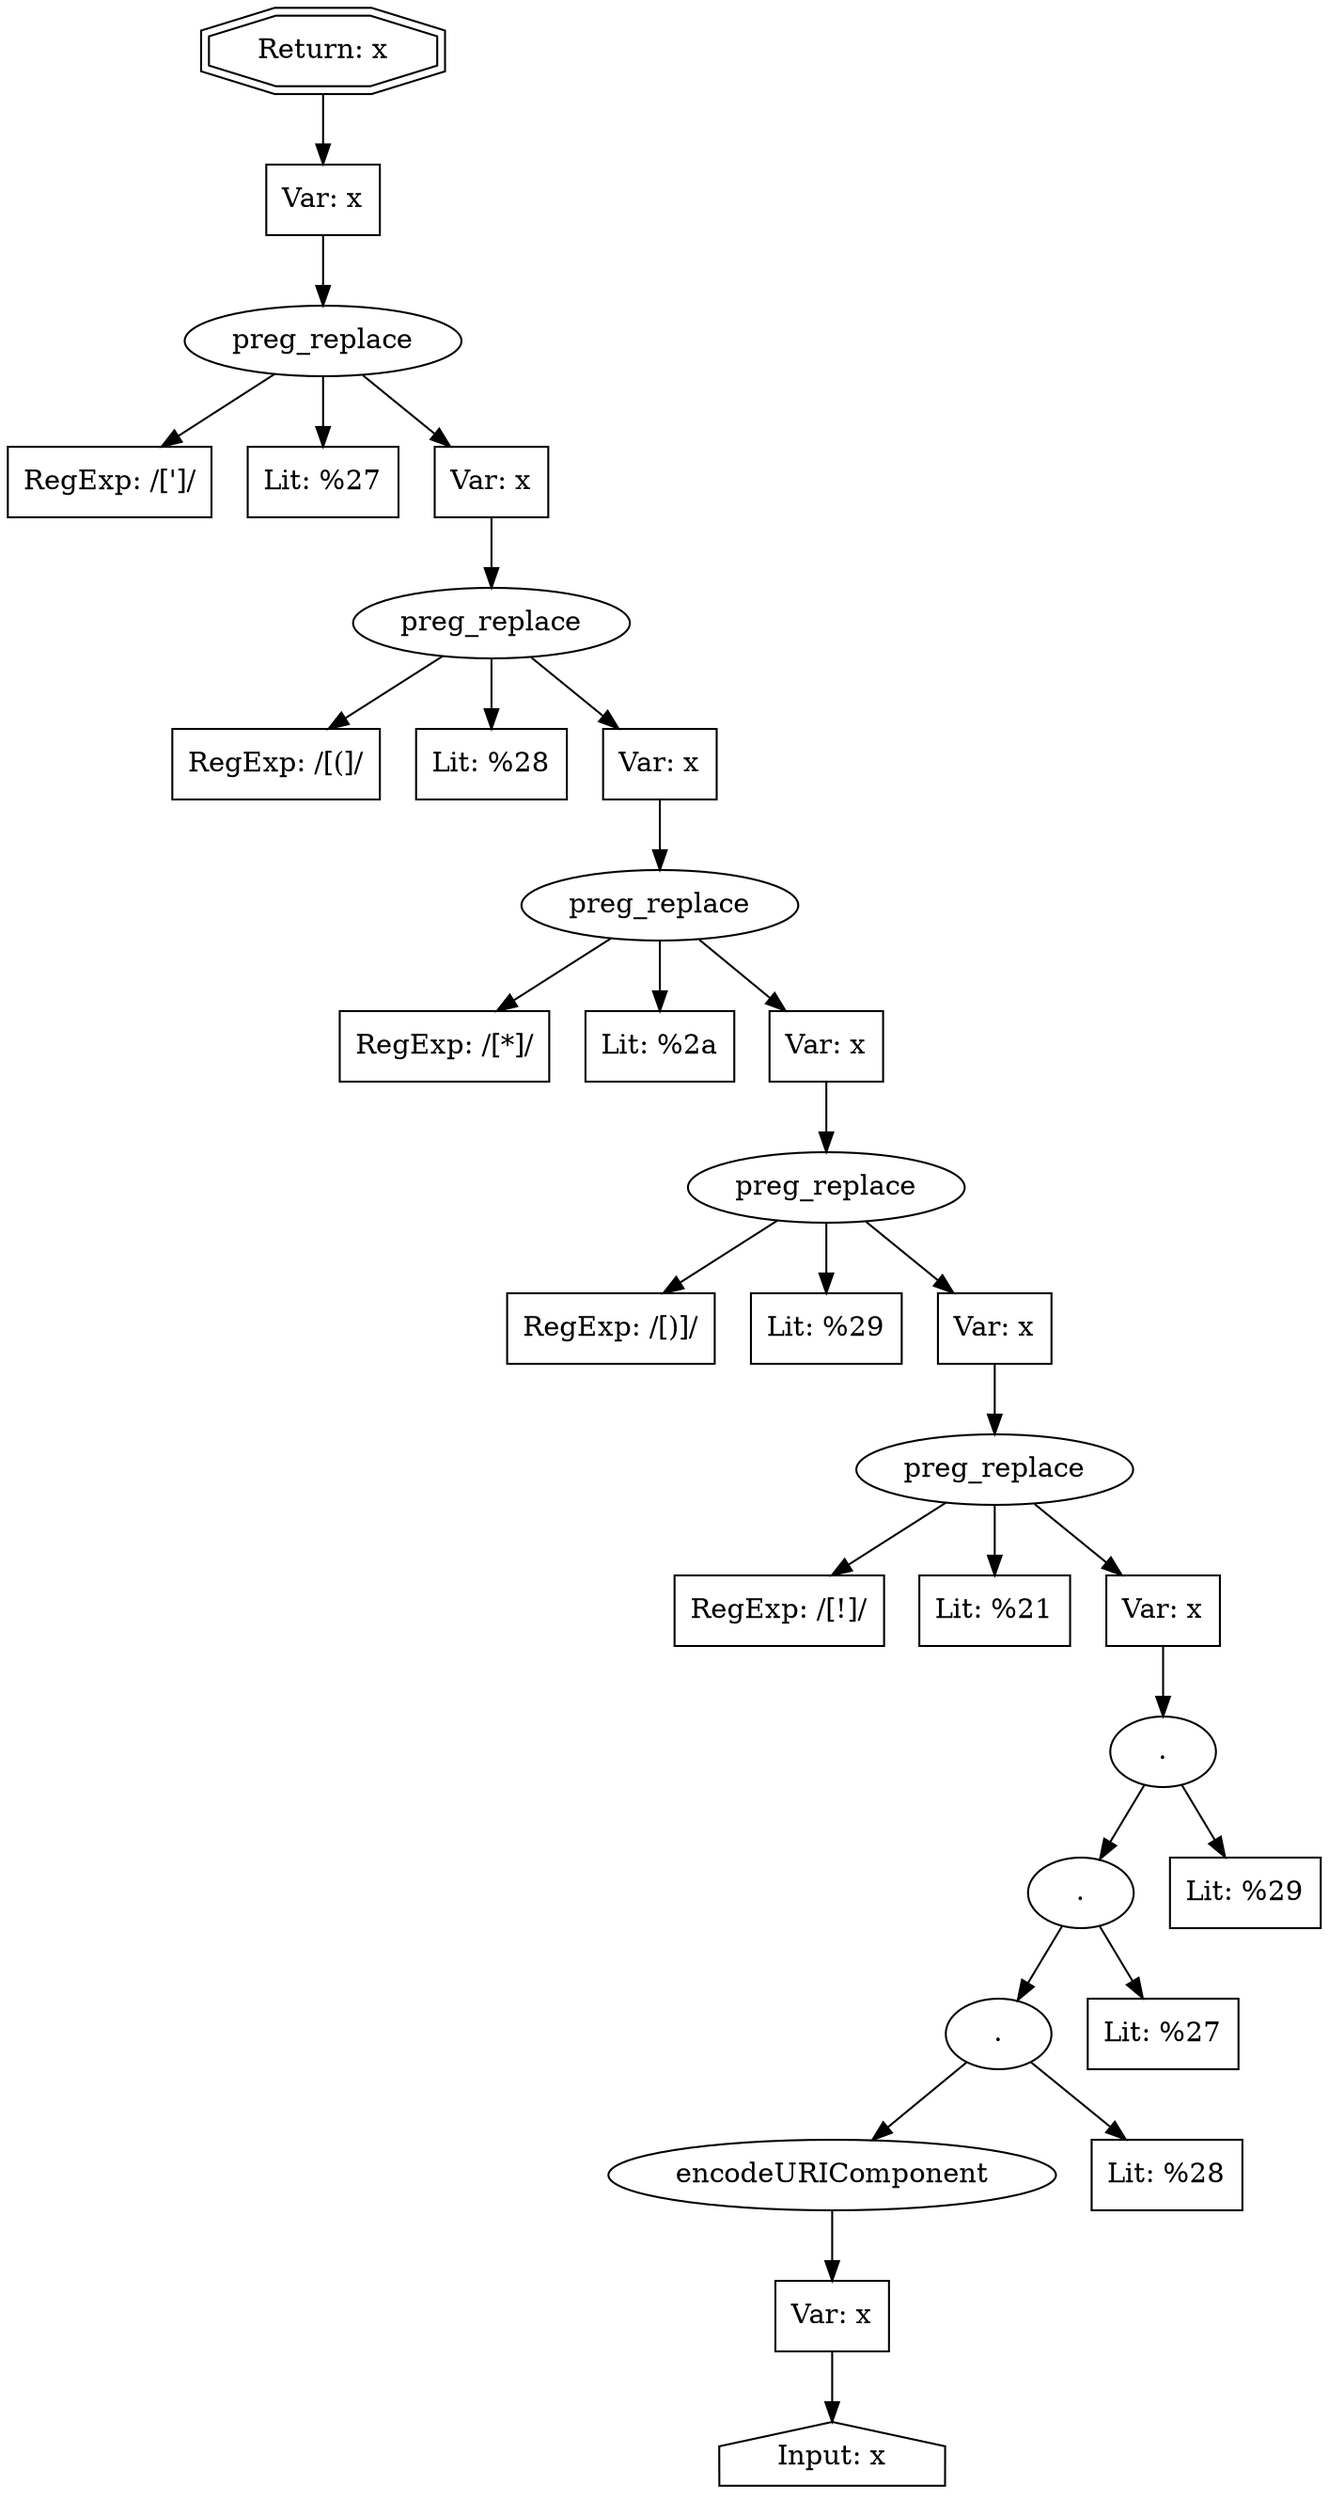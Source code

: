 // Finding: 7405509c-f75b-4993-aabf-24e260f515ec
// Finding.url: https://pcshop.example263.com/promo/catalogue/10rescue/##"></iframe></style></script></object></embed></textarea><img src=x onerror=taintfoxLog('0d82a9cee8674bc6882a7ca239635295')><!--/*
// Finding.parentloc: https://pcshop.example263.com/promo/catalogue/10rescue/##"></iframe></style></script></object></embed></textarea><img src=x onerror=taintfoxLog('0d82a9cee8674bc6882a7ca239635295')><!--/*
// Finding.domain: pcshop.example263.com
// Finding.base_domain: example263.com
// Finding.source: document.documentURI
// Finding.sink: innerHTML
// Sanitizer.score: 4
// Sanitizer.name: url_encode_rfc3986
// Sanitizer.location: https://pcshop.example263.com/service/common/js/jquery.socialbutton.js - socialbutton_facebook_like:274:7
// Finding.begin: 60
// Finding.end: 269
// Finding.original_uuid: f866ce0b-e95b-44ce-9029-b9fafc8b008b
// Finding.TwentyFiveMillionFlowsId: -1471350004
// Finding.script: https://pcshop.example263.com/service/common/script/jquery.js
// Finding.line: 993
// Exploit.uuid: 0d82a9ce-e867-4bc6-882a-7ca239635295
// Exploit.success: false
// Exploit.status: validated
// Exploit.method: C
// Exploit.type: html
// Exploit.token: attribute
// Exploit.content: src
// Exploit.quote_type: "
// Exploit.tag: iframe
// Exploit.break_out: #"></iframe></style></script></object></embed></textarea><img src=x onerror=
// Exploit.break_in: ><!--/*
// Exploit.payload: #"></iframe></style></script></object></embed></textarea><img src=x onerror=taintfoxLog(1)><!--/*
// Exploit.begin_taint_url: 0
// Exploit.end_taint_url: 53
// Exploit.replace_begin_url: 53
// Exploit.replace_end_url: 53
// Exploit.replace_begin_param: 252
// Exploit.replace_end_param: 252
// Issues.LargestEncodeAttrStringChain: 0
// Issues.LargestTextFragmentEncodeChainLength: 0
// Issues.HasApproximation: false
// Issues.HasMissingImplementation: false
// Issues.HasInfiniteRegexWithFunctionReplacer: false
// Issues.MergedSplitAndJoins: false
// Issues.HasUrlInRhsOfReplace: false
// Issues.HasUrlInLhsOfReplace: false
// Issues.HasCookieValueInLhsOfreplace: false
// Issues.HasCookieValueInRhsOfreplace: false
// Issues.HasCookieValueInMatchPattern: false
// Issues.HasCookieValueInExecPattern: false
// Issues.RemovedLRConcats: true
// Issues.RemovedReplaceArtifacts: false
// Issues.HasUrlInMatchPattern: false
// Issues.HasUrlInExecPattern: false
// Issues.RemovedNOPreplaces: false
// Issues.Known_sanitizer: false
// DepGraph.hash: -1391024048
// DepGraph.sanitizer_hash: 1066674622
// Removed LR concats 
// Removed LR concats 
// Removed LR concats 
digraph cfg {
n0 [shape=house, label="Input: x"];
n1 [shape=ellipse, label="encodeURIComponent"];
n2 [shape=box, label="Var: x"];
n3 [shape=ellipse, label="."];
n4 [shape=box, label="Lit: %28"];
n5 [shape=ellipse, label="."];
n6 [shape=box, label="Lit: %27"];
n7 [shape=ellipse, label="."];
n8 [shape=box, label="Lit: %29"];
n9 [shape=ellipse, label="preg_replace"];
n10 [shape=box, label="RegExp: /[!]/"];
n11 [shape=box, label="Lit: %21"];
n12 [shape=box, label="Var: x"];
n13 [shape=ellipse, label="preg_replace"];
n14 [shape=box, label="RegExp: /[)]/"];
n15 [shape=box, label="Lit: %29"];
n16 [shape=box, label="Var: x"];
n17 [shape=ellipse, label="preg_replace"];
n18 [shape=box, label="RegExp: /[*]/"];
n19 [shape=box, label="Lit: %2a"];
n20 [shape=box, label="Var: x"];
n21 [shape=ellipse, label="preg_replace"];
n22 [shape=box, label="RegExp: /[(]/"];
n23 [shape=box, label="Lit: %28"];
n24 [shape=box, label="Var: x"];
n25 [shape=ellipse, label="preg_replace"];
n26 [shape=box, label="RegExp: /[']/"];
n27 [shape=box, label="Lit: %27"];
n28 [shape=box, label="Var: x"];
n29 [shape=box, label="Var: x"];
n30 [shape=doubleoctagon, label="Return: x"];
n2 -> n0;
n1 -> n2;
n3 -> n1;
n3 -> n4;
n5 -> n3;
n5 -> n6;
n7 -> n5;
n7 -> n8;
n12 -> n7;
n9 -> n10;
n9 -> n11;
n9 -> n12;
n16 -> n9;
n13 -> n14;
n13 -> n15;
n13 -> n16;
n20 -> n13;
n17 -> n18;
n17 -> n19;
n17 -> n20;
n24 -> n17;
n21 -> n22;
n21 -> n23;
n21 -> n24;
n28 -> n21;
n25 -> n26;
n25 -> n27;
n25 -> n28;
n29 -> n25;
n30 -> n29;
}